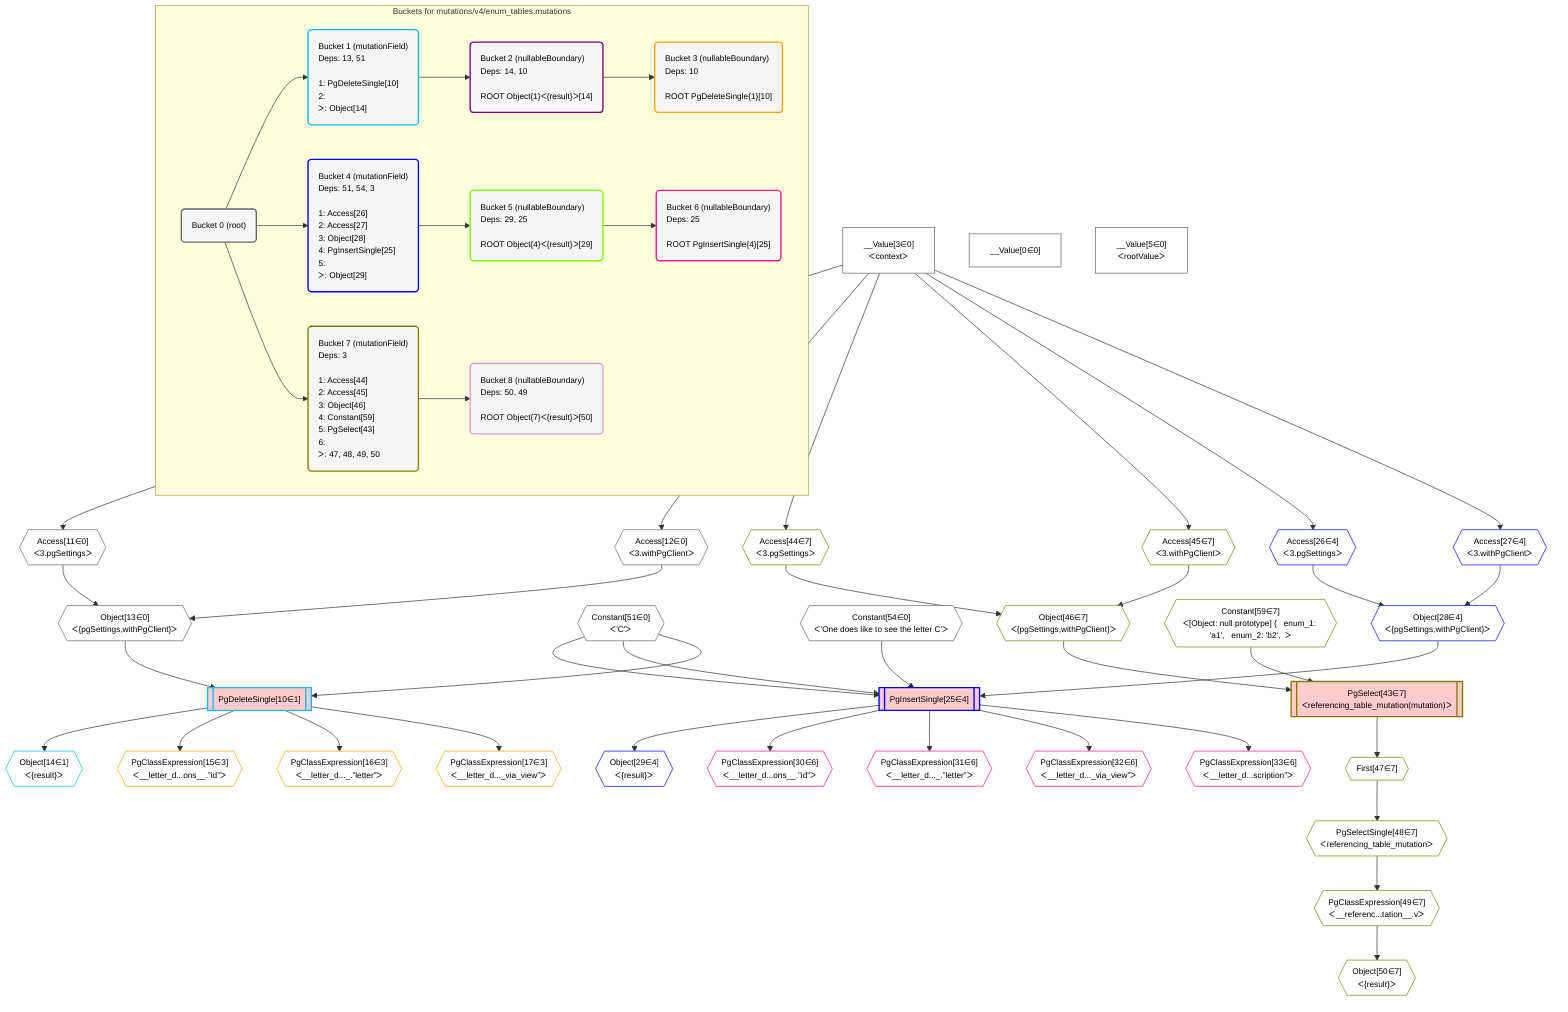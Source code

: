 %%{init: {'themeVariables': { 'fontSize': '12px'}}}%%
graph TD
    classDef path fill:#eee,stroke:#000,color:#000
    classDef plan fill:#fff,stroke-width:1px,color:#000
    classDef itemplan fill:#fff,stroke-width:2px,color:#000
    classDef unbatchedplan fill:#dff,stroke-width:1px,color:#000
    classDef sideeffectplan fill:#fcc,stroke-width:2px,color:#000
    classDef bucket fill:#f6f6f6,color:#000,stroke-width:2px,text-align:left


    %% plan dependencies
    Object13{{"Object[13∈0]<br />ᐸ{pgSettings,withPgClient}ᐳ"}}:::plan
    Access11{{"Access[11∈0]<br />ᐸ3.pgSettingsᐳ"}}:::plan
    Access12{{"Access[12∈0]<br />ᐸ3.withPgClientᐳ"}}:::plan
    Access11 & Access12 --> Object13
    __Value3["__Value[3∈0]<br />ᐸcontextᐳ"]:::plan
    __Value3 --> Access11
    __Value3 --> Access12
    __Value0["__Value[0∈0]"]:::plan
    __Value5["__Value[5∈0]<br />ᐸrootValueᐳ"]:::plan
    Constant51{{"Constant[51∈0]<br />ᐸ'C'ᐳ"}}:::plan
    Constant54{{"Constant[54∈0]<br />ᐸ'One does like to see the letter C'ᐳ"}}:::plan
    Object46{{"Object[46∈7]<br />ᐸ{pgSettings,withPgClient}ᐳ"}}:::plan
    Access44{{"Access[44∈7]<br />ᐸ3.pgSettingsᐳ"}}:::plan
    Access45{{"Access[45∈7]<br />ᐸ3.withPgClientᐳ"}}:::plan
    Access44 & Access45 --> Object46
    PgSelect43[["PgSelect[43∈7]<br />ᐸreferencing_table_mutation(mutation)ᐳ"]]:::sideeffectplan
    Constant59{{"Constant[59∈7]<br />ᐸ[Object: null prototype] {   enum_1: 'a1',   enum_2: 'b2',  ᐳ"}}:::plan
    Object46 & Constant59 --> PgSelect43
    __Value3 --> Access44
    __Value3 --> Access45
    First47{{"First[47∈7]"}}:::plan
    PgSelect43 --> First47
    PgSelectSingle48{{"PgSelectSingle[48∈7]<br />ᐸreferencing_table_mutationᐳ"}}:::plan
    First47 --> PgSelectSingle48
    PgClassExpression49{{"PgClassExpression[49∈7]<br />ᐸ__referenc...tation__.vᐳ"}}:::plan
    PgSelectSingle48 --> PgClassExpression49
    Object50{{"Object[50∈7]<br />ᐸ{result}ᐳ"}}:::plan
    PgClassExpression49 --> Object50
    PgInsertSingle25[["PgInsertSingle[25∈4]"]]:::sideeffectplan
    Object28{{"Object[28∈4]<br />ᐸ{pgSettings,withPgClient}ᐳ"}}:::plan
    Object28 & Constant51 & Constant51 & Constant54 --> PgInsertSingle25
    Access26{{"Access[26∈4]<br />ᐸ3.pgSettingsᐳ"}}:::plan
    Access27{{"Access[27∈4]<br />ᐸ3.withPgClientᐳ"}}:::plan
    Access26 & Access27 --> Object28
    __Value3 --> Access26
    __Value3 --> Access27
    Object29{{"Object[29∈4]<br />ᐸ{result}ᐳ"}}:::plan
    PgInsertSingle25 --> Object29
    PgDeleteSingle10[["PgDeleteSingle[10∈1]"]]:::sideeffectplan
    Object13 & Constant51 --> PgDeleteSingle10
    Object14{{"Object[14∈1]<br />ᐸ{result}ᐳ"}}:::plan
    PgDeleteSingle10 --> Object14
    PgClassExpression15{{"PgClassExpression[15∈3]<br />ᐸ__letter_d...ons__.”id”ᐳ"}}:::plan
    PgDeleteSingle10 --> PgClassExpression15
    PgClassExpression16{{"PgClassExpression[16∈3]<br />ᐸ__letter_d..._.”letter”ᐳ"}}:::plan
    PgDeleteSingle10 --> PgClassExpression16
    PgClassExpression17{{"PgClassExpression[17∈3]<br />ᐸ__letter_d..._via_view”ᐳ"}}:::plan
    PgDeleteSingle10 --> PgClassExpression17
    PgClassExpression30{{"PgClassExpression[30∈6]<br />ᐸ__letter_d...ons__.”id”ᐳ"}}:::plan
    PgInsertSingle25 --> PgClassExpression30
    PgClassExpression31{{"PgClassExpression[31∈6]<br />ᐸ__letter_d..._.”letter”ᐳ"}}:::plan
    PgInsertSingle25 --> PgClassExpression31
    PgClassExpression32{{"PgClassExpression[32∈6]<br />ᐸ__letter_d..._via_view”ᐳ"}}:::plan
    PgInsertSingle25 --> PgClassExpression32
    PgClassExpression33{{"PgClassExpression[33∈6]<br />ᐸ__letter_d...scription”ᐳ"}}:::plan
    PgInsertSingle25 --> PgClassExpression33

    %% define steps

    subgraph "Buckets for mutations/v4/enum_tables.mutations"
    Bucket0("Bucket 0 (root)"):::bucket
    classDef bucket0 stroke:#696969
    class Bucket0,__Value0,__Value3,__Value5,Access11,Access12,Object13,Constant51,Constant54 bucket0
    Bucket1("Bucket 1 (mutationField)<br />Deps: 13, 51<br /><br />1: PgDeleteSingle[10]<br />2: <br />ᐳ: Object[14]"):::bucket
    classDef bucket1 stroke:#00bfff
    class Bucket1,PgDeleteSingle10,Object14 bucket1
    Bucket2("Bucket 2 (nullableBoundary)<br />Deps: 14, 10<br /><br />ROOT Object{1}ᐸ{result}ᐳ[14]"):::bucket
    classDef bucket2 stroke:#7f007f
    class Bucket2 bucket2
    Bucket3("Bucket 3 (nullableBoundary)<br />Deps: 10<br /><br />ROOT PgDeleteSingle{1}[10]"):::bucket
    classDef bucket3 stroke:#ffa500
    class Bucket3,PgClassExpression15,PgClassExpression16,PgClassExpression17 bucket3
    Bucket4("Bucket 4 (mutationField)<br />Deps: 51, 54, 3<br /><br />1: Access[26]<br />2: Access[27]<br />3: Object[28]<br />4: PgInsertSingle[25]<br />5: <br />ᐳ: Object[29]"):::bucket
    classDef bucket4 stroke:#0000ff
    class Bucket4,PgInsertSingle25,Access26,Access27,Object28,Object29 bucket4
    Bucket5("Bucket 5 (nullableBoundary)<br />Deps: 29, 25<br /><br />ROOT Object{4}ᐸ{result}ᐳ[29]"):::bucket
    classDef bucket5 stroke:#7fff00
    class Bucket5 bucket5
    Bucket6("Bucket 6 (nullableBoundary)<br />Deps: 25<br /><br />ROOT PgInsertSingle{4}[25]"):::bucket
    classDef bucket6 stroke:#ff1493
    class Bucket6,PgClassExpression30,PgClassExpression31,PgClassExpression32,PgClassExpression33 bucket6
    Bucket7("Bucket 7 (mutationField)<br />Deps: 3<br /><br />1: Access[44]<br />2: Access[45]<br />3: Object[46]<br />4: Constant[59]<br />5: PgSelect[43]<br />6: <br />ᐳ: 47, 48, 49, 50"):::bucket
    classDef bucket7 stroke:#808000
    class Bucket7,PgSelect43,Access44,Access45,Object46,First47,PgSelectSingle48,PgClassExpression49,Object50,Constant59 bucket7
    Bucket8("Bucket 8 (nullableBoundary)<br />Deps: 50, 49<br /><br />ROOT Object{7}ᐸ{result}ᐳ[50]"):::bucket
    classDef bucket8 stroke:#dda0dd
    class Bucket8 bucket8
    Bucket0 --> Bucket1 & Bucket4 & Bucket7
    Bucket1 --> Bucket2
    Bucket2 --> Bucket3
    Bucket4 --> Bucket5
    Bucket5 --> Bucket6
    Bucket7 --> Bucket8
    end